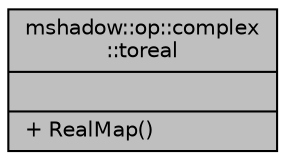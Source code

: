 digraph "mshadow::op::complex::toreal"
{
 // LATEX_PDF_SIZE
  edge [fontname="Helvetica",fontsize="10",labelfontname="Helvetica",labelfontsize="10"];
  node [fontname="Helvetica",fontsize="10",shape=record];
  Node1 [label="{mshadow::op::complex\l::toreal\n||+ RealMap()\l}",height=0.2,width=0.4,color="black", fillcolor="grey75", style="filled", fontcolor="black",tooltip=" "];
}
